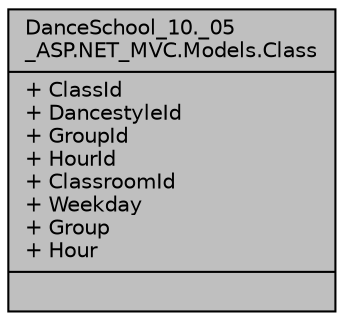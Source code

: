 digraph "DanceSchool_10._05_ASP.NET_MVC.Models.Class"
{
 // INTERACTIVE_SVG=YES
 // LATEX_PDF_SIZE
  edge [fontname="Helvetica",fontsize="10",labelfontname="Helvetica",labelfontsize="10"];
  node [fontname="Helvetica",fontsize="10",shape=record];
  Node1 [label="{DanceSchool_10._05\l_ASP.NET_MVC.Models.Class\n|+ ClassId\l+ DancestyleId\l+ GroupId\l+ HourId\l+ ClassroomId\l+ Weekday\l+ Group\l+ Hour\l|}",height=0.2,width=0.4,color="black", fillcolor="grey75", style="filled", fontcolor="black",tooltip=" "];
}
